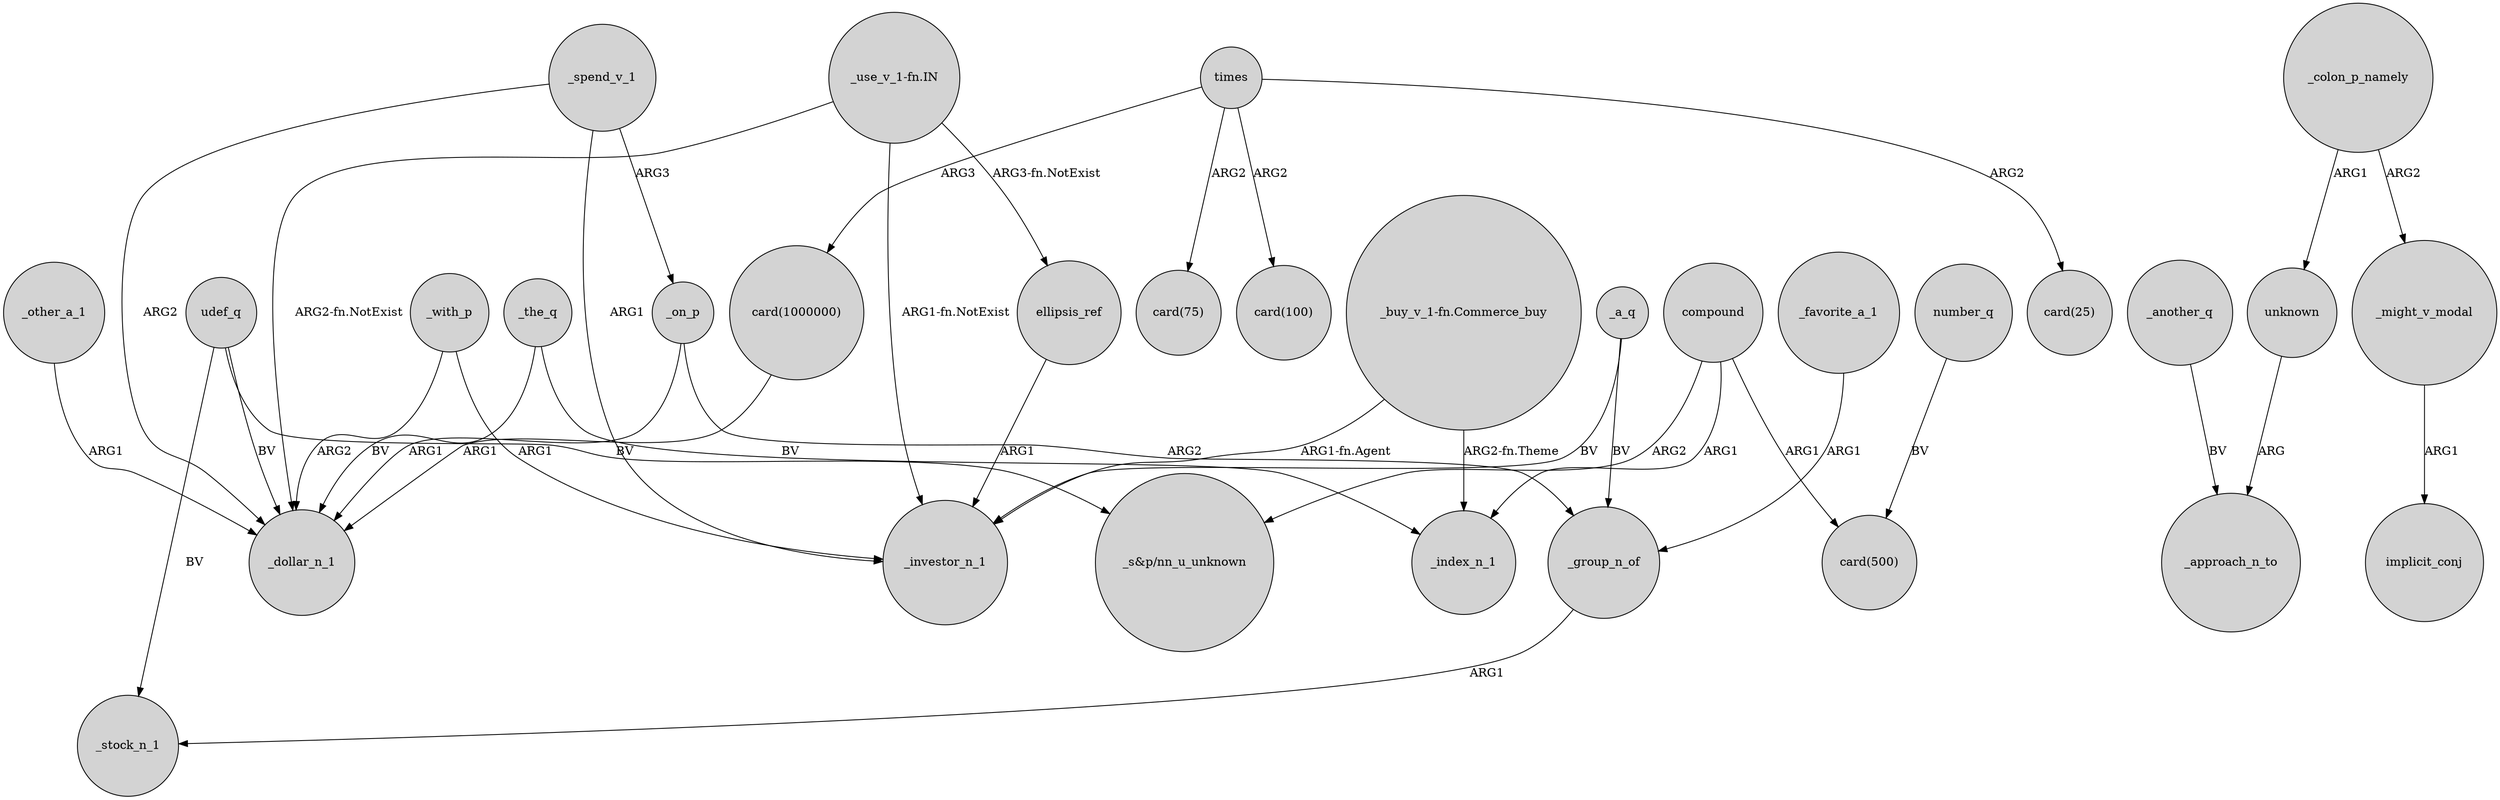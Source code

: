 digraph {
	node [shape=circle style=filled]
	"card(1000000)" -> _dollar_n_1 [label=ARG1]
	"_use_v_1-fn.IN" -> _dollar_n_1 [label="ARG2-fn.NotExist"]
	unknown -> _approach_n_to [label=ARG]
	times -> "card(100)" [label=ARG2]
	udef_q -> "_s&p/nn_u_unknown" [label=BV]
	"_use_v_1-fn.IN" -> _investor_n_1 [label="ARG1-fn.NotExist"]
	_spend_v_1 -> _investor_n_1 [label=ARG1]
	_on_p -> _dollar_n_1 [label=ARG1]
	"_buy_v_1-fn.Commerce_buy" -> _index_n_1 [label="ARG2-fn.Theme"]
	_the_q -> _dollar_n_1 [label=BV]
	_with_p -> _investor_n_1 [label=ARG1]
	_might_v_modal -> implicit_conj [label=ARG1]
	_favorite_a_1 -> _group_n_of [label=ARG1]
	_other_a_1 -> _dollar_n_1 [label=ARG1]
	_spend_v_1 -> _dollar_n_1 [label=ARG2]
	_group_n_of -> _stock_n_1 [label=ARG1]
	compound -> "card(500)" [label=ARG1]
	number_q -> "card(500)" [label=BV]
	_colon_p_namely -> unknown [label=ARG1]
	times -> "card(25)" [label=ARG2]
	udef_q -> _stock_n_1 [label=BV]
	_another_q -> _approach_n_to [label=BV]
	"_buy_v_1-fn.Commerce_buy" -> _investor_n_1 [label="ARG1-fn.Agent"]
	times -> "card(1000000)" [label=ARG3]
	times -> "card(75)" [label=ARG2]
	ellipsis_ref -> _investor_n_1 [label=ARG1]
	_on_p -> _group_n_of [label=ARG2]
	_the_q -> _index_n_1 [label=BV]
	_colon_p_namely -> _might_v_modal [label=ARG2]
	_a_q -> _group_n_of [label=BV]
	_a_q -> _investor_n_1 [label=BV]
	"_use_v_1-fn.IN" -> ellipsis_ref [label="ARG3-fn.NotExist"]
	_spend_v_1 -> _on_p [label=ARG3]
	udef_q -> _dollar_n_1 [label=BV]
	compound -> _index_n_1 [label=ARG1]
	_with_p -> _dollar_n_1 [label=ARG2]
	compound -> "_s&p/nn_u_unknown" [label=ARG2]
}
